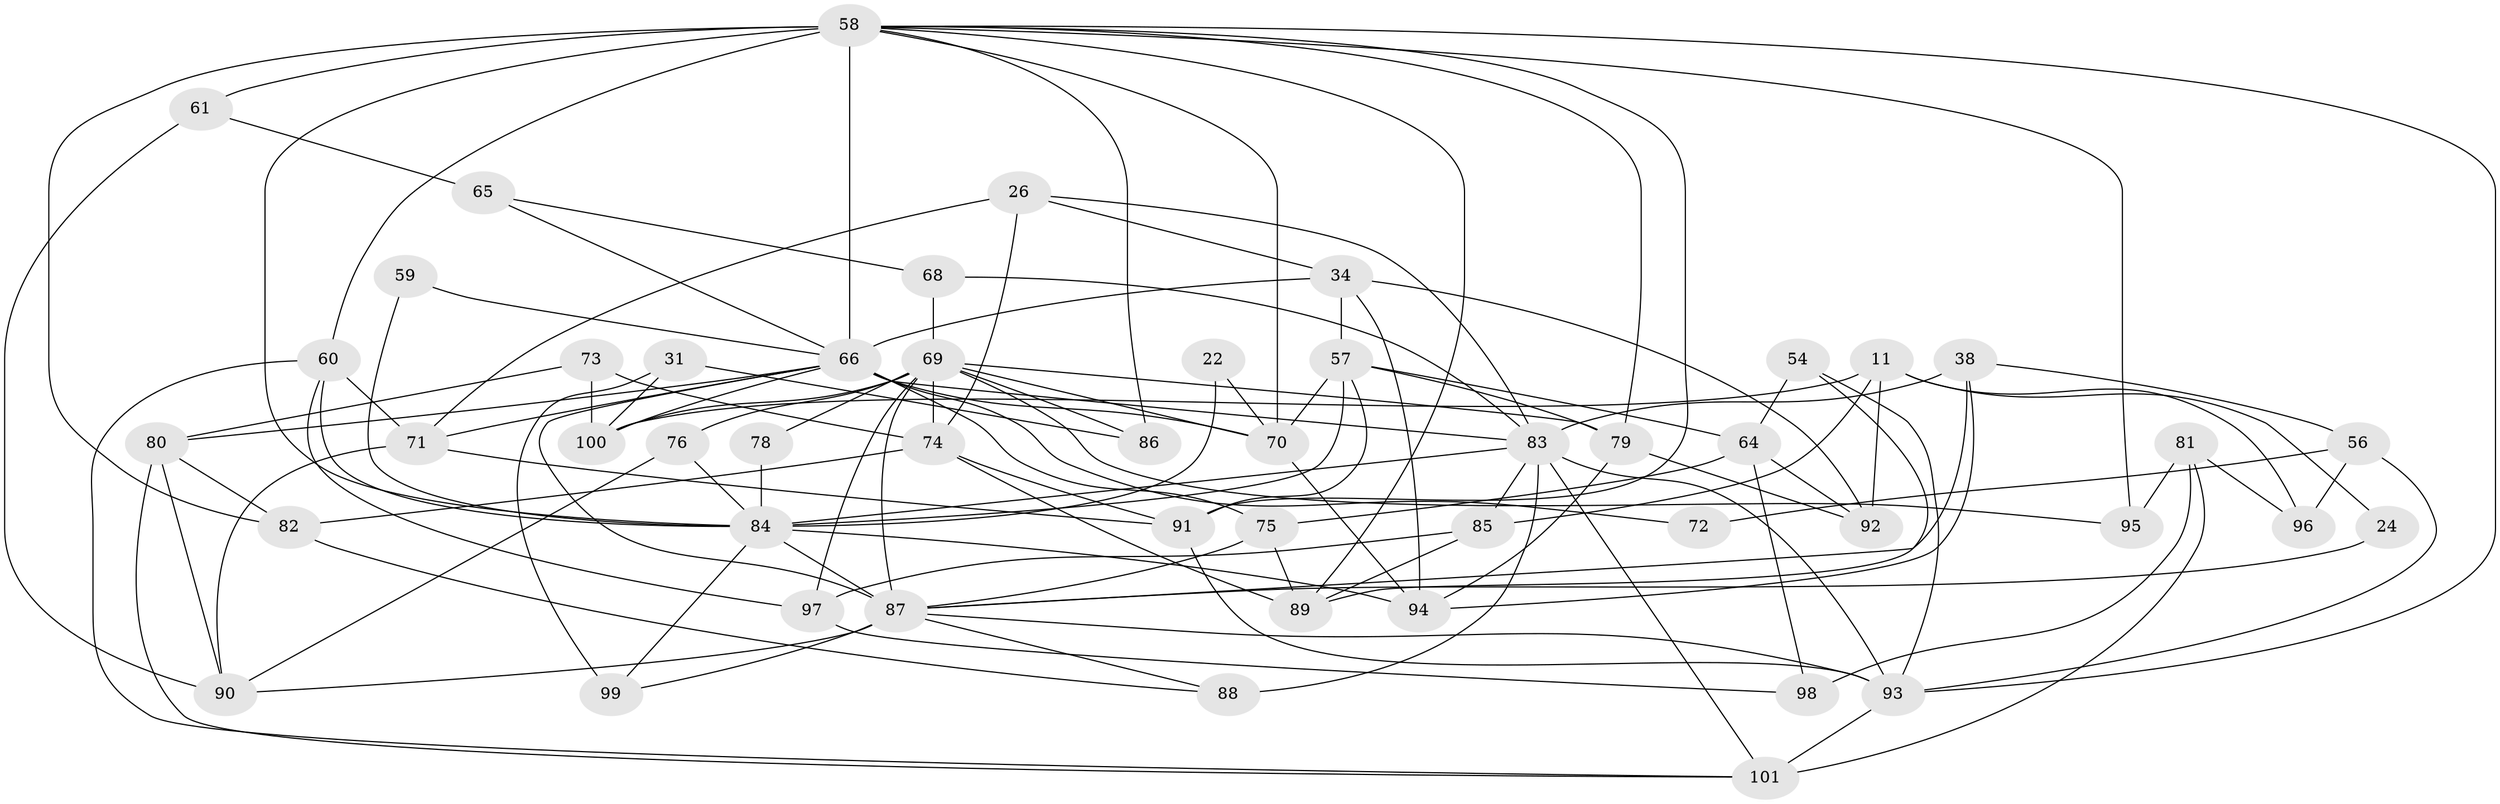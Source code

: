// original degree distribution, {3: 0.3069306930693069, 8: 0.019801980198019802, 2: 0.09900990099009901, 4: 0.297029702970297, 6: 0.10891089108910891, 5: 0.1485148514851485, 7: 0.019801980198019802}
// Generated by graph-tools (version 1.1) at 2025/54/03/04/25 21:54:00]
// undirected, 50 vertices, 120 edges
graph export_dot {
graph [start="1"]
  node [color=gray90,style=filled];
  11;
  22;
  24;
  26;
  31;
  34;
  38 [super="+8"];
  54;
  56;
  57 [super="+28+52"];
  58 [super="+4+32+25+45"];
  59;
  60 [super="+19"];
  61;
  64 [super="+2"];
  65;
  66 [super="+21+37+50"];
  68;
  69 [super="+30"];
  70 [super="+41"];
  71 [super="+63"];
  72;
  73 [super="+43"];
  74 [super="+49"];
  75;
  76;
  78;
  79;
  80 [super="+48"];
  81;
  82;
  83 [super="+1+51+17"];
  84 [super="+62+46"];
  85;
  86;
  87 [super="+47"];
  88 [super="+77"];
  89 [super="+7"];
  90 [super="+36"];
  91 [super="+33"];
  92;
  93 [super="+15+55"];
  94 [super="+9"];
  95;
  96;
  97 [super="+42"];
  98;
  99 [super="+67"];
  100 [super="+29"];
  101 [super="+53"];
  11 -- 85;
  11 -- 92;
  11 -- 24;
  11 -- 96;
  11 -- 100 [weight=2];
  22 -- 70;
  22 -- 84 [weight=2];
  24 -- 87;
  26 -- 34;
  26 -- 83;
  26 -- 74;
  26 -- 71;
  31 -- 99 [weight=2];
  31 -- 86;
  31 -- 100;
  34 -- 92;
  34 -- 57;
  34 -- 66;
  34 -- 94;
  38 -- 56 [weight=2];
  38 -- 94;
  38 -- 83 [weight=3];
  38 -- 87;
  54 -- 89;
  54 -- 64;
  54 -- 93;
  56 -- 96;
  56 -- 72;
  56 -- 93;
  57 -- 79;
  57 -- 91;
  57 -- 70 [weight=2];
  57 -- 84 [weight=2];
  57 -- 64;
  58 -- 82;
  58 -- 61;
  58 -- 60 [weight=3];
  58 -- 79 [weight=2];
  58 -- 70 [weight=2];
  58 -- 86;
  58 -- 89;
  58 -- 91 [weight=2];
  58 -- 93;
  58 -- 95;
  58 -- 66 [weight=2];
  58 -- 84 [weight=4];
  59 -- 66;
  59 -- 84;
  60 -- 84;
  60 -- 97 [weight=2];
  60 -- 101;
  60 -- 71;
  61 -- 65;
  61 -- 90;
  64 -- 98;
  64 -- 75;
  64 -- 92;
  65 -- 68;
  65 -- 66;
  66 -- 72;
  66 -- 75;
  66 -- 83 [weight=4];
  66 -- 100;
  66 -- 70;
  66 -- 71;
  66 -- 80;
  66 -- 87 [weight=2];
  68 -- 69;
  68 -- 83;
  69 -- 97 [weight=2];
  69 -- 74;
  69 -- 76;
  69 -- 78;
  69 -- 100;
  69 -- 70;
  69 -- 79;
  69 -- 86;
  69 -- 95;
  69 -- 87;
  70 -- 94;
  71 -- 90;
  71 -- 91;
  73 -- 100 [weight=2];
  73 -- 80;
  73 -- 74;
  74 -- 82;
  74 -- 91 [weight=2];
  74 -- 89;
  75 -- 89 [weight=2];
  75 -- 87;
  76 -- 90;
  76 -- 84;
  78 -- 84;
  79 -- 94;
  79 -- 92;
  80 -- 101;
  80 -- 82;
  80 -- 90;
  81 -- 95;
  81 -- 96;
  81 -- 98;
  81 -- 101;
  82 -- 88;
  83 -- 84;
  83 -- 85;
  83 -- 88 [weight=2];
  83 -- 93;
  83 -- 101;
  84 -- 87 [weight=2];
  84 -- 99;
  84 -- 94;
  85 -- 97;
  85 -- 89;
  87 -- 99;
  87 -- 90;
  87 -- 88;
  87 -- 93;
  91 -- 93;
  93 -- 101 [weight=2];
  97 -- 98;
}
